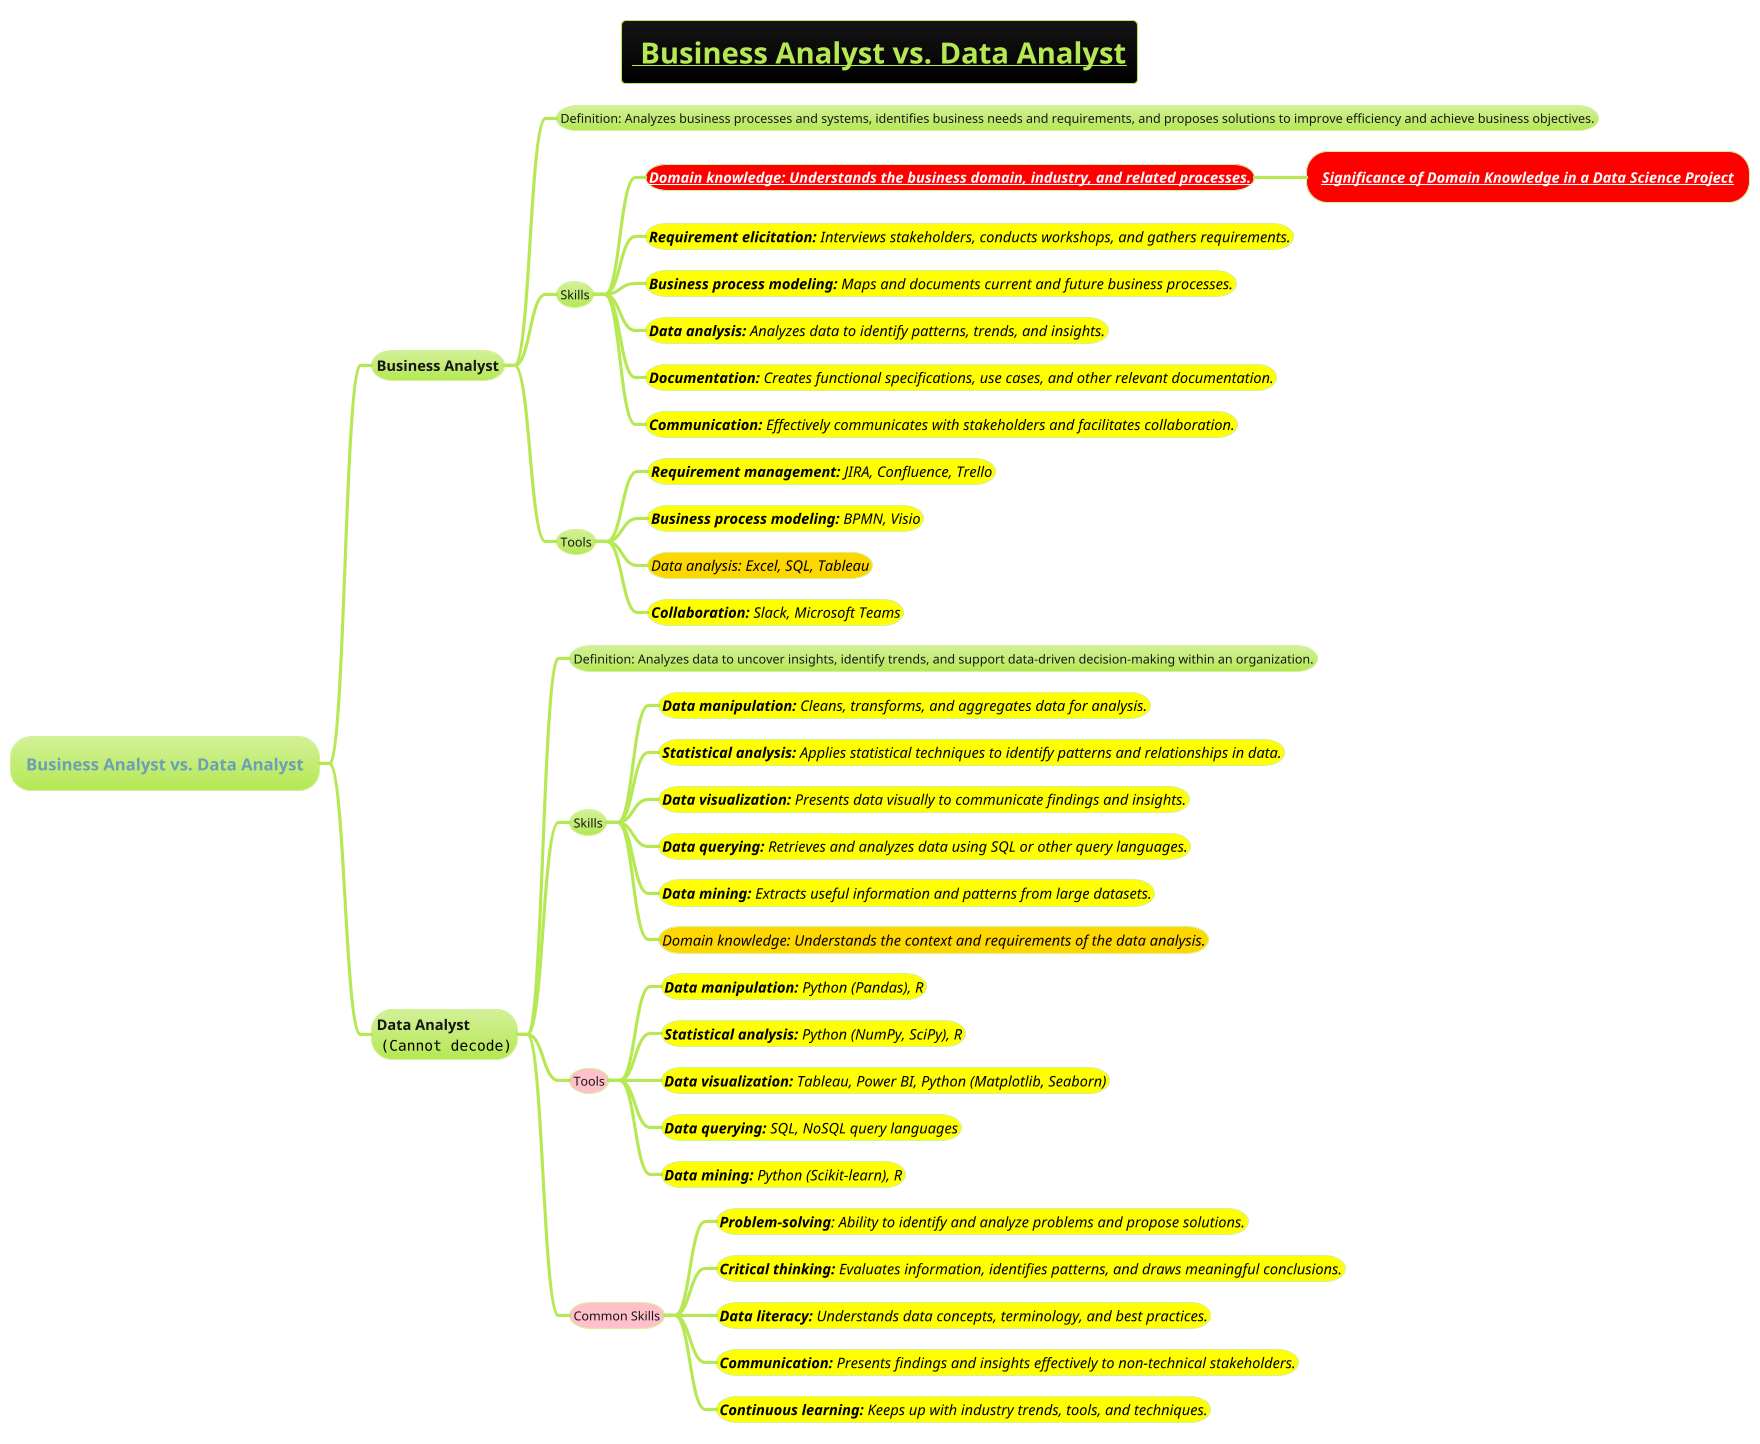 @startmindmap
title =__ Business Analyst vs. Data Analyst__
!theme hacker

* Business Analyst vs. Data Analyst
** Business Analyst
*** Definition: Analyzes business processes and systems, identifies business needs and requirements, and proposes solutions to improve efficiency and achieve business objectives.
*** Skills
****[#red] <i><color:black><size:14>**[[https://heartbeat.comet.ml/significance-of-domain-knowledge-in-a-data-science-project-9fc450b35213 Domain knowledge: Understands the business domain, industry, and related processes.]]**
*****[#red] <i><color:black><size:14>**[[https://heartbeat.comet.ml/significance-of-domain-knowledge-in-a-data-science-project-9fc450b35213 Significance of Domain Knowledge in a Data Science Project]]**
****[#yellow] <i><color:black><size:14>**Requirement elicitation:** Interviews stakeholders, conducts workshops, and gathers requirements.
****[#yellow] <i><color:black><size:14>**Business process modeling:** Maps and documents current and future business processes.
****[#yellow] <i><color:black><size:14>**Data analysis:** Analyzes data to identify patterns, trends, and insights.
****[#yellow] <i><color:black><size:14>**Documentation:** Creates functional specifications, use cases, and other relevant documentation.
****[#yellow] <i><color:black><size:14>**Communication:** Effectively communicates with stakeholders and facilitates collaboration.
*** Tools
****[#yellow] <i><color:black><size:14>**Requirement management:** JIRA, Confluence, Trello
****[#yellow] <i><color:black><size:14>**Business process modeling:** BPMN, Visio
****[#gold] <i><color:black><size:14>Data analysis: Excel, SQL, Tableau
****[#yellow] <i><color:black><size:14>**Collaboration:** Slack, Microsoft Teams
** **Data Analyst**\n <img:images/img_2.png{scale=.5}>
*** Definition: Analyzes data to uncover insights, identify trends, and support data-driven decision-making within an organization.
*** Skills
****[#yellow] <i><color:black><size:14>**Data manipulation:** Cleans, transforms, and aggregates data for analysis.
****[#yellow] <i><color:black><size:14>**Statistical analysis:** Applies statistical techniques to identify patterns and relationships in data.
****[#yellow] <i><color:black><size:14>**Data visualization:** Presents data visually to communicate findings and insights.
****[#yellow] <i><color:black><size:14>**Data querying:** Retrieves and analyzes data using SQL or other query languages.
****[#yellow] <i><color:black><size:14>**Data mining:** Extracts useful information and patterns from large datasets.
****[#gold] <i><color:black><size:14>Domain knowledge: Understands the context and requirements of the data analysis.
***[#pink] Tools
****[#yellow] <i><color:black><size:14>**Data manipulation:** Python (Pandas), R
****[#yellow] <i><color:black><size:14>**Statistical analysis:** Python (NumPy, SciPy), R
****[#yellow] <i><color:black><size:14>**Data visualization:** Tableau, Power BI, Python (Matplotlib, Seaborn)
****[#yellow] <i><color:black><size:14>**Data querying:** SQL, NoSQL query languages
****[#yellow] <i><color:black><size:14>**Data mining:** Python (Scikit-learn), R
***[#pink] Common Skills
****[#yellow] <i><color:black><size:14>**Problem-solving**: Ability to identify and analyze problems and propose solutions.
****[#yellow] <i><color:black><size:14>**Critical thinking:** Evaluates information, identifies patterns, and draws meaningful conclusions.
****[#yellow] <i><color:black><size:14>**Data literacy:** Understands data concepts, terminology, and best practices.
****[#yellow] <i><color:black><size:14>**Communication:** Presents findings and insights effectively to non-technical stakeholders.
****[#yellow] <i><color:black><size:14>**Continuous learning:** Keeps up with industry trends, tools, and techniques.
@endmindmap
